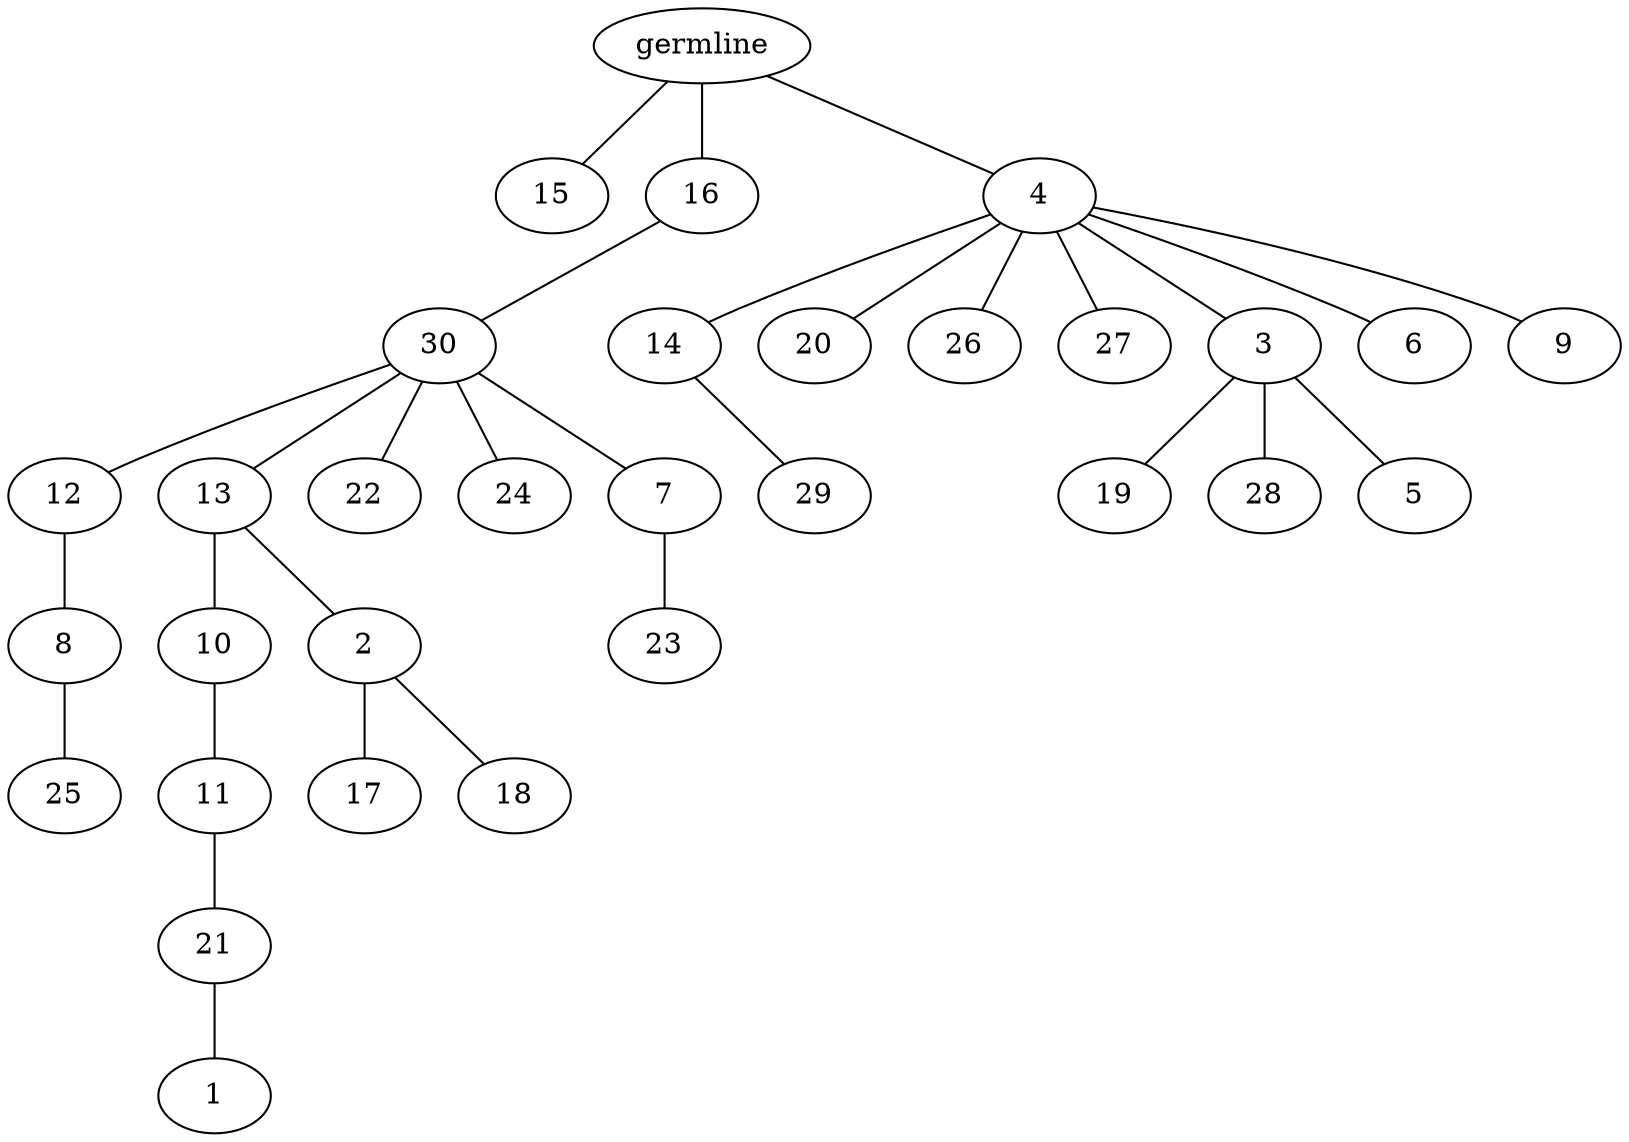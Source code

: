 graph tree {
    "139853877346896" [label="germline"];
    "139853877452128" [label="15"];
    "139853877450544" [label="16"];
    "139853877451360" [label="30"];
    "139853877450448" [label="12"];
    "139853877487312" [label="8"];
    "139853877487552" [label="25"];
    "139853877449248" [label="13"];
    "139853877487792" [label="10"];
    "139853877486736" [label="11"];
    "139853877487504" [label="21"];
    "139853877487024" [label="1"];
    "139853877488512" [label="2"];
    "139853877486592" [label="17"];
    "139853876431744" [label="18"];
    "139853877487600" [label="22"];
    "139853877486976" [label="24"];
    "139853877488992" [label="7"];
    "139853877485680" [label="23"];
    "139853877450976" [label="4"];
    "139853877489040" [label="14"];
    "139853877486208" [label="29"];
    "139853877489424" [label="20"];
    "139853877488320" [label="26"];
    "139853877488464" [label="27"];
    "139853877489520" [label="3"];
    "139853877489472" [label="19"];
    "139853877488368" [label="28"];
    "139853877488560" [label="5"];
    "139853877486400" [label="6"];
    "139853877489088" [label="9"];
    "139853877346896" -- "139853877452128";
    "139853877346896" -- "139853877450544";
    "139853877346896" -- "139853877450976";
    "139853877450544" -- "139853877451360";
    "139853877451360" -- "139853877450448";
    "139853877451360" -- "139853877449248";
    "139853877451360" -- "139853877487600";
    "139853877451360" -- "139853877486976";
    "139853877451360" -- "139853877488992";
    "139853877450448" -- "139853877487312";
    "139853877487312" -- "139853877487552";
    "139853877449248" -- "139853877487792";
    "139853877449248" -- "139853877488512";
    "139853877487792" -- "139853877486736";
    "139853877486736" -- "139853877487504";
    "139853877487504" -- "139853877487024";
    "139853877488512" -- "139853877486592";
    "139853877488512" -- "139853876431744";
    "139853877488992" -- "139853877485680";
    "139853877450976" -- "139853877489040";
    "139853877450976" -- "139853877489424";
    "139853877450976" -- "139853877488320";
    "139853877450976" -- "139853877488464";
    "139853877450976" -- "139853877489520";
    "139853877450976" -- "139853877486400";
    "139853877450976" -- "139853877489088";
    "139853877489040" -- "139853877486208";
    "139853877489520" -- "139853877489472";
    "139853877489520" -- "139853877488368";
    "139853877489520" -- "139853877488560";
}
